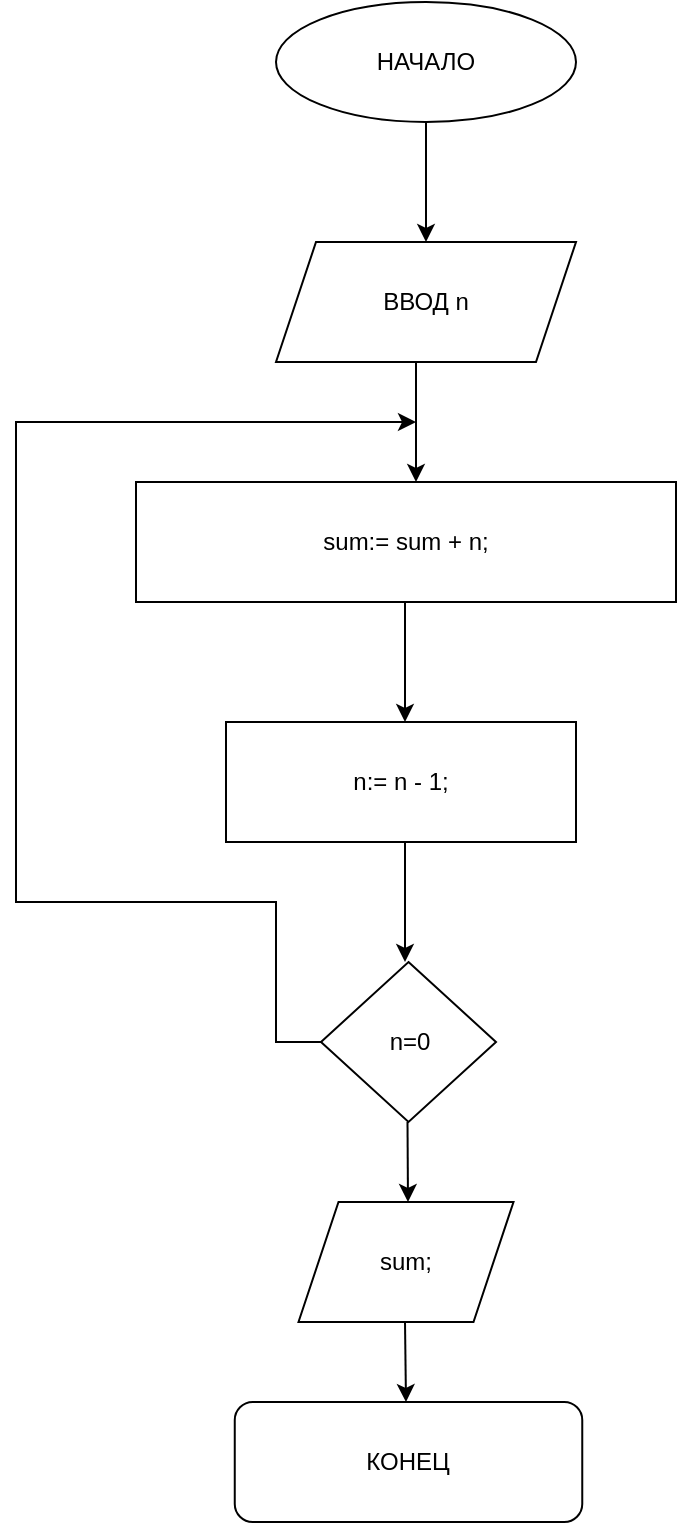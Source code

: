 <mxfile version="20.3.6" type="device"><diagram id="C5RBs43oDa-KdzZeNtuy" name="Page-1"><mxGraphModel dx="1421" dy="794" grid="1" gridSize="10" guides="1" tooltips="1" connect="1" arrows="1" fold="1" page="1" pageScale="1" pageWidth="827" pageHeight="1169" math="0" shadow="0"><root><mxCell id="WIyWlLk6GJQsqaUBKTNV-0"/><mxCell id="WIyWlLk6GJQsqaUBKTNV-1" parent="WIyWlLk6GJQsqaUBKTNV-0"/><mxCell id="ooFyyCWNV-9L9rpYfE9g-0" value="НАЧАЛО" style="ellipse;whiteSpace=wrap;html=1;" vertex="1" parent="WIyWlLk6GJQsqaUBKTNV-1"><mxGeometry x="170" y="40" width="150" height="60" as="geometry"/></mxCell><mxCell id="ooFyyCWNV-9L9rpYfE9g-5" value="" style="endArrow=classic;html=1;rounded=0;exitX=0.5;exitY=1;exitDx=0;exitDy=0;" edge="1" parent="WIyWlLk6GJQsqaUBKTNV-1" source="ooFyyCWNV-9L9rpYfE9g-0"><mxGeometry width="50" height="50" relative="1" as="geometry"><mxPoint x="220" y="170" as="sourcePoint"/><mxPoint x="245" y="160" as="targetPoint"/></mxGeometry></mxCell><mxCell id="ooFyyCWNV-9L9rpYfE9g-6" value="ВВОД n" style="shape=parallelogram;perimeter=parallelogramPerimeter;whiteSpace=wrap;html=1;fixedSize=1;" vertex="1" parent="WIyWlLk6GJQsqaUBKTNV-1"><mxGeometry x="170" y="160" width="150" height="60" as="geometry"/></mxCell><mxCell id="ooFyyCWNV-9L9rpYfE9g-8" value="" style="endArrow=classic;html=1;rounded=0;exitX=0.5;exitY=1;exitDx=0;exitDy=0;" edge="1" parent="WIyWlLk6GJQsqaUBKTNV-1"><mxGeometry width="50" height="50" relative="1" as="geometry"><mxPoint x="240" y="220" as="sourcePoint"/><mxPoint x="240" y="280" as="targetPoint"/></mxGeometry></mxCell><mxCell id="ooFyyCWNV-9L9rpYfE9g-9" value="sum:= sum + n;" style="rounded=0;whiteSpace=wrap;html=1;" vertex="1" parent="WIyWlLk6GJQsqaUBKTNV-1"><mxGeometry x="100" y="280" width="270" height="60" as="geometry"/></mxCell><mxCell id="ooFyyCWNV-9L9rpYfE9g-10" value="" style="endArrow=classic;html=1;rounded=0;exitX=0.5;exitY=1;exitDx=0;exitDy=0;" edge="1" parent="WIyWlLk6GJQsqaUBKTNV-1"><mxGeometry width="50" height="50" relative="1" as="geometry"><mxPoint x="234.5" y="340" as="sourcePoint"/><mxPoint x="234.5" y="400" as="targetPoint"/></mxGeometry></mxCell><mxCell id="ooFyyCWNV-9L9rpYfE9g-11" value="n:= n - 1;" style="rounded=0;whiteSpace=wrap;html=1;" vertex="1" parent="WIyWlLk6GJQsqaUBKTNV-1"><mxGeometry x="145" y="400" width="175" height="60" as="geometry"/></mxCell><mxCell id="ooFyyCWNV-9L9rpYfE9g-12" value="" style="endArrow=classic;html=1;rounded=0;exitX=0.5;exitY=1;exitDx=0;exitDy=0;" edge="1" parent="WIyWlLk6GJQsqaUBKTNV-1"><mxGeometry width="50" height="50" relative="1" as="geometry"><mxPoint x="234.5" y="460" as="sourcePoint"/><mxPoint x="234.5" y="520" as="targetPoint"/></mxGeometry></mxCell><mxCell id="ooFyyCWNV-9L9rpYfE9g-19" style="edgeStyle=orthogonalEdgeStyle;rounded=0;orthogonalLoop=1;jettySize=auto;html=1;" edge="1" parent="WIyWlLk6GJQsqaUBKTNV-1" source="ooFyyCWNV-9L9rpYfE9g-13"><mxGeometry relative="1" as="geometry"><mxPoint x="240" y="250" as="targetPoint"/><Array as="points"><mxPoint x="170" y="560"/><mxPoint x="170" y="490"/><mxPoint x="40" y="490"/><mxPoint x="40" y="250"/></Array></mxGeometry></mxCell><mxCell id="ooFyyCWNV-9L9rpYfE9g-13" value="n=0" style="rhombus;whiteSpace=wrap;html=1;" vertex="1" parent="WIyWlLk6GJQsqaUBKTNV-1"><mxGeometry x="192.5" y="520" width="87.5" height="80" as="geometry"/></mxCell><mxCell id="ooFyyCWNV-9L9rpYfE9g-14" value="" style="endArrow=classic;html=1;rounded=0;exitX=0.5;exitY=1;exitDx=0;exitDy=0;" edge="1" parent="WIyWlLk6GJQsqaUBKTNV-1"><mxGeometry width="50" height="50" relative="1" as="geometry"><mxPoint x="235.75" y="600" as="sourcePoint"/><mxPoint x="236" y="640" as="targetPoint"/></mxGeometry></mxCell><mxCell id="ooFyyCWNV-9L9rpYfE9g-15" value="sum;" style="shape=parallelogram;perimeter=parallelogramPerimeter;whiteSpace=wrap;html=1;fixedSize=1;" vertex="1" parent="WIyWlLk6GJQsqaUBKTNV-1"><mxGeometry x="181.25" y="640" width="107.5" height="60" as="geometry"/></mxCell><mxCell id="ooFyyCWNV-9L9rpYfE9g-16" value="" style="endArrow=classic;html=1;rounded=0;exitX=0.5;exitY=1;exitDx=0;exitDy=0;" edge="1" parent="WIyWlLk6GJQsqaUBKTNV-1"><mxGeometry width="50" height="50" relative="1" as="geometry"><mxPoint x="234.5" y="700" as="sourcePoint"/><mxPoint x="235" y="740" as="targetPoint"/></mxGeometry></mxCell><mxCell id="ooFyyCWNV-9L9rpYfE9g-17" value="КОНЕЦ" style="rounded=1;whiteSpace=wrap;html=1;" vertex="1" parent="WIyWlLk6GJQsqaUBKTNV-1"><mxGeometry x="149.38" y="740" width="173.75" height="60" as="geometry"/></mxCell></root></mxGraphModel></diagram></mxfile>